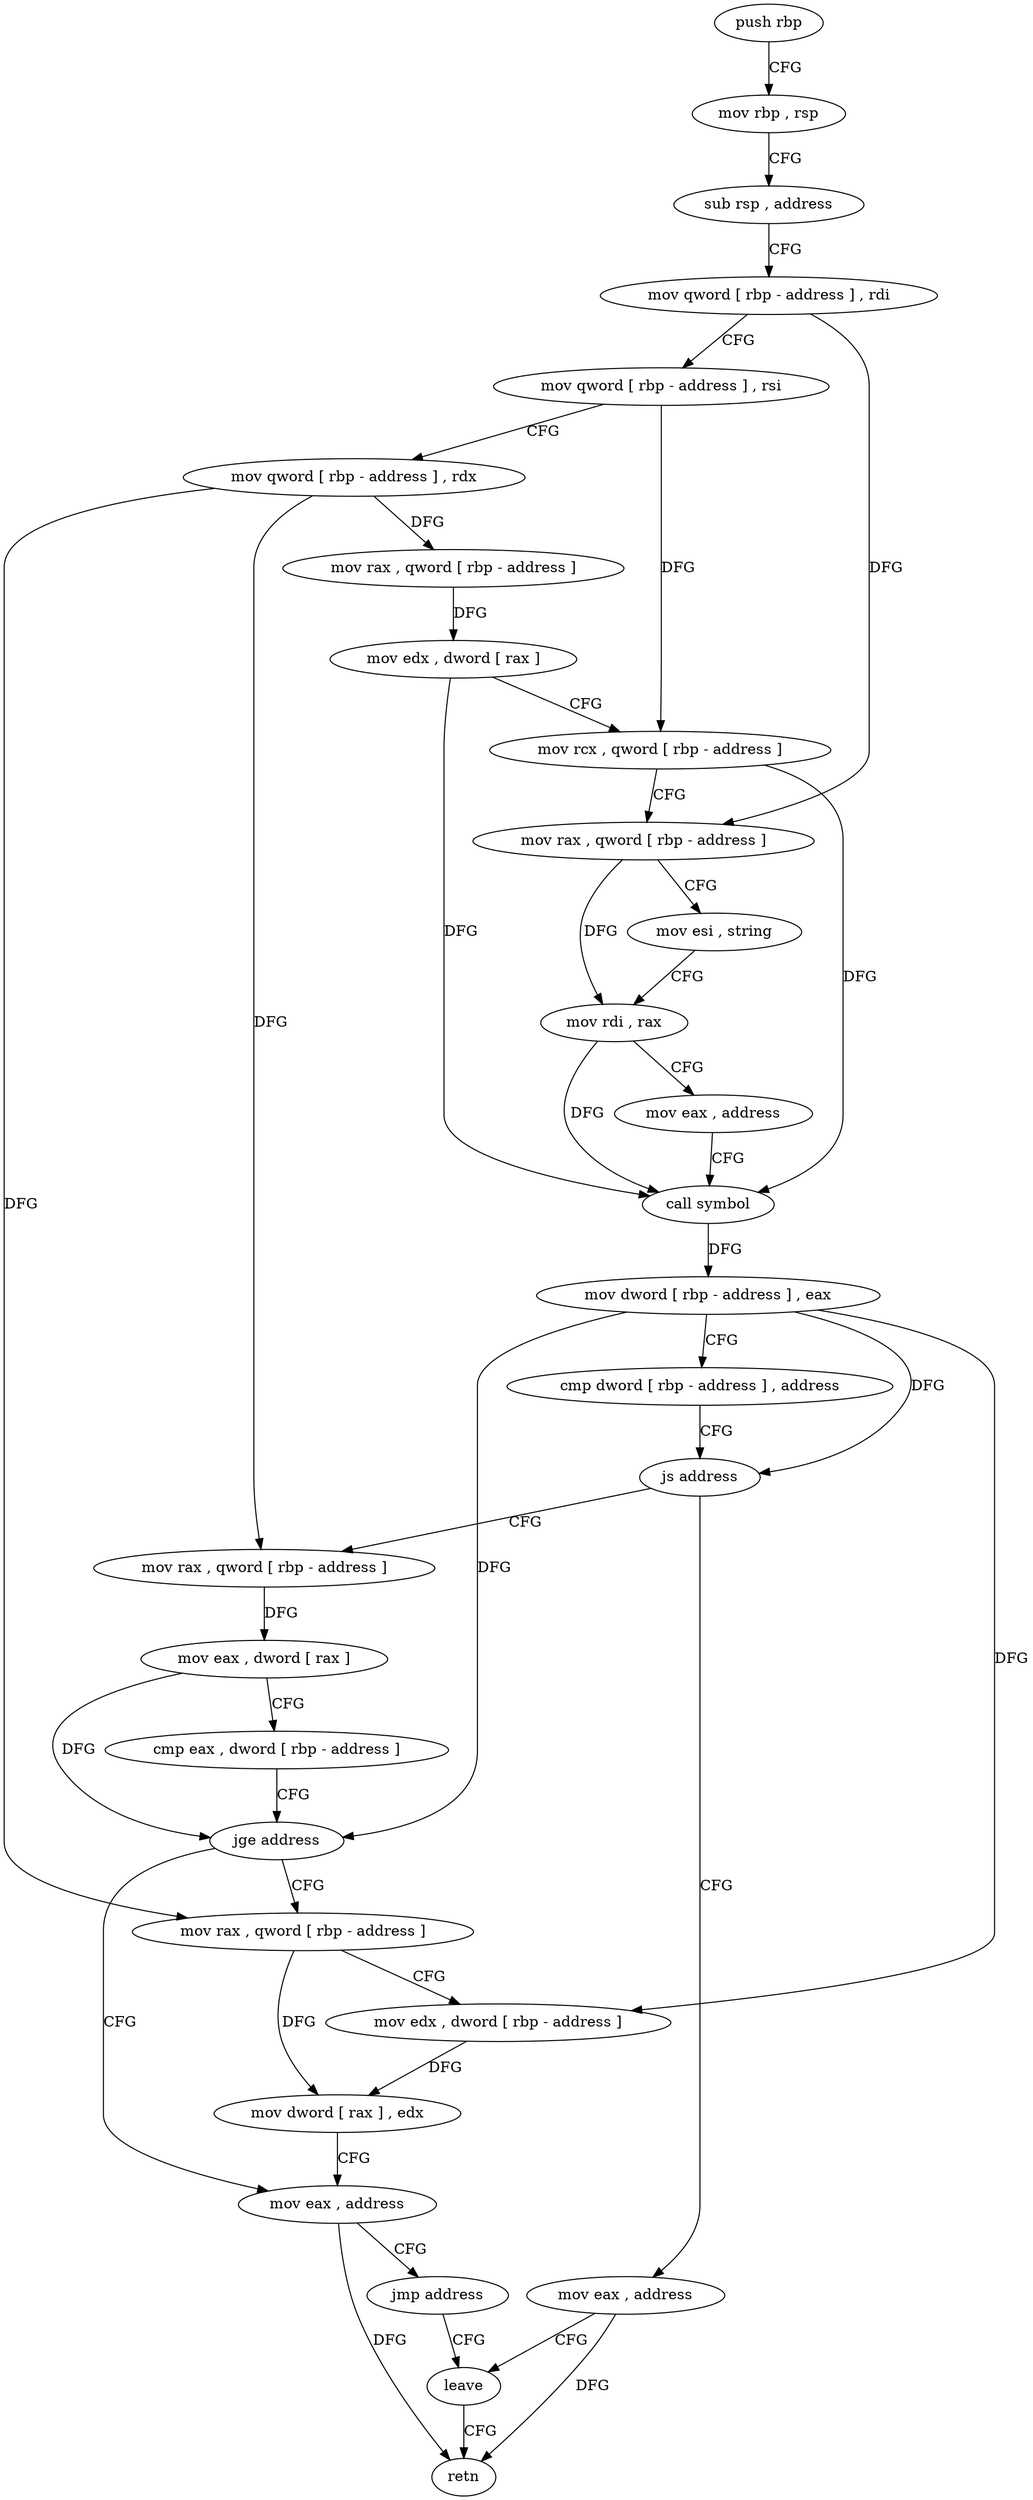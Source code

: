 digraph "func" {
"4282081" [label = "push rbp" ]
"4282082" [label = "mov rbp , rsp" ]
"4282085" [label = "sub rsp , address" ]
"4282089" [label = "mov qword [ rbp - address ] , rdi" ]
"4282093" [label = "mov qword [ rbp - address ] , rsi" ]
"4282097" [label = "mov qword [ rbp - address ] , rdx" ]
"4282101" [label = "mov rax , qword [ rbp - address ]" ]
"4282105" [label = "mov edx , dword [ rax ]" ]
"4282107" [label = "mov rcx , qword [ rbp - address ]" ]
"4282111" [label = "mov rax , qword [ rbp - address ]" ]
"4282115" [label = "mov esi , string" ]
"4282120" [label = "mov rdi , rax" ]
"4282123" [label = "mov eax , address" ]
"4282128" [label = "call symbol" ]
"4282133" [label = "mov dword [ rbp - address ] , eax" ]
"4282136" [label = "cmp dword [ rbp - address ] , address" ]
"4282140" [label = "js address" ]
"4282169" [label = "mov eax , address" ]
"4282142" [label = "mov rax , qword [ rbp - address ]" ]
"4282174" [label = "leave" ]
"4282146" [label = "mov eax , dword [ rax ]" ]
"4282148" [label = "cmp eax , dword [ rbp - address ]" ]
"4282151" [label = "jge address" ]
"4282162" [label = "mov eax , address" ]
"4282153" [label = "mov rax , qword [ rbp - address ]" ]
"4282167" [label = "jmp address" ]
"4282157" [label = "mov edx , dword [ rbp - address ]" ]
"4282160" [label = "mov dword [ rax ] , edx" ]
"4282175" [label = "retn" ]
"4282081" -> "4282082" [ label = "CFG" ]
"4282082" -> "4282085" [ label = "CFG" ]
"4282085" -> "4282089" [ label = "CFG" ]
"4282089" -> "4282093" [ label = "CFG" ]
"4282089" -> "4282111" [ label = "DFG" ]
"4282093" -> "4282097" [ label = "CFG" ]
"4282093" -> "4282107" [ label = "DFG" ]
"4282097" -> "4282101" [ label = "DFG" ]
"4282097" -> "4282142" [ label = "DFG" ]
"4282097" -> "4282153" [ label = "DFG" ]
"4282101" -> "4282105" [ label = "DFG" ]
"4282105" -> "4282107" [ label = "CFG" ]
"4282105" -> "4282128" [ label = "DFG" ]
"4282107" -> "4282111" [ label = "CFG" ]
"4282107" -> "4282128" [ label = "DFG" ]
"4282111" -> "4282115" [ label = "CFG" ]
"4282111" -> "4282120" [ label = "DFG" ]
"4282115" -> "4282120" [ label = "CFG" ]
"4282120" -> "4282123" [ label = "CFG" ]
"4282120" -> "4282128" [ label = "DFG" ]
"4282123" -> "4282128" [ label = "CFG" ]
"4282128" -> "4282133" [ label = "DFG" ]
"4282133" -> "4282136" [ label = "CFG" ]
"4282133" -> "4282140" [ label = "DFG" ]
"4282133" -> "4282151" [ label = "DFG" ]
"4282133" -> "4282157" [ label = "DFG" ]
"4282136" -> "4282140" [ label = "CFG" ]
"4282140" -> "4282169" [ label = "CFG" ]
"4282140" -> "4282142" [ label = "CFG" ]
"4282169" -> "4282174" [ label = "CFG" ]
"4282169" -> "4282175" [ label = "DFG" ]
"4282142" -> "4282146" [ label = "DFG" ]
"4282174" -> "4282175" [ label = "CFG" ]
"4282146" -> "4282148" [ label = "CFG" ]
"4282146" -> "4282151" [ label = "DFG" ]
"4282148" -> "4282151" [ label = "CFG" ]
"4282151" -> "4282162" [ label = "CFG" ]
"4282151" -> "4282153" [ label = "CFG" ]
"4282162" -> "4282167" [ label = "CFG" ]
"4282162" -> "4282175" [ label = "DFG" ]
"4282153" -> "4282157" [ label = "CFG" ]
"4282153" -> "4282160" [ label = "DFG" ]
"4282167" -> "4282174" [ label = "CFG" ]
"4282157" -> "4282160" [ label = "DFG" ]
"4282160" -> "4282162" [ label = "CFG" ]
}
